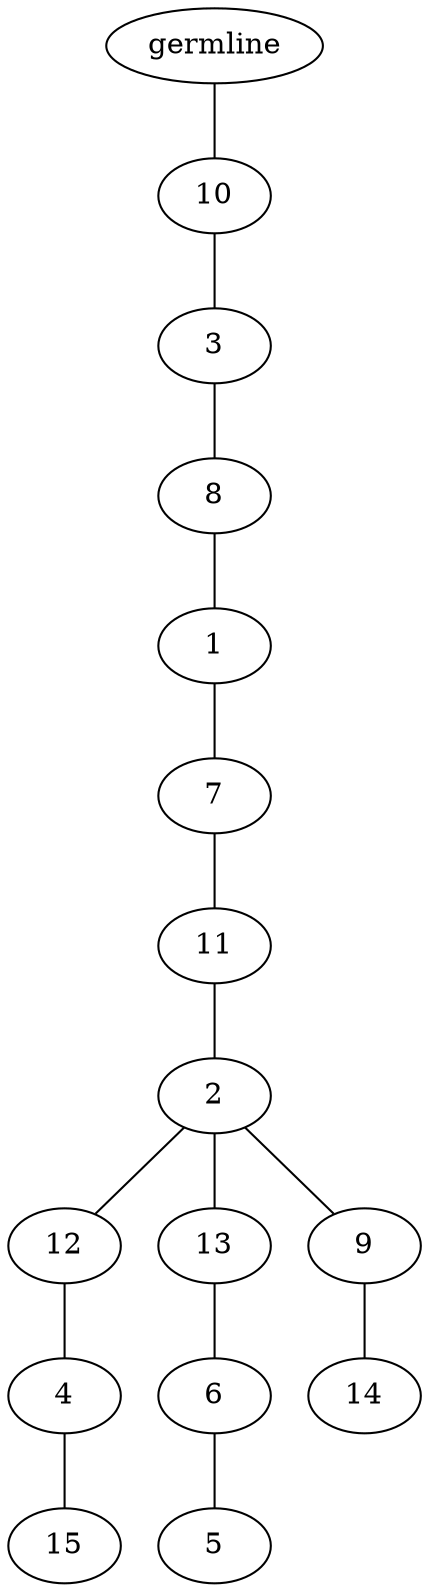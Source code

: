 graph tree {
    "140569304958912" [label="germline"];
    "140569301717200" [label="10"];
    "140569301718736" [label="3"];
    "140569301719696" [label="8"];
    "140569301720176" [label="1"];
    "140569301533168" [label="7"];
    "140569301533504" [label="11"];
    "140569301533984" [label="2"];
    "140569301534272" [label="12"];
    "140569301720656" [label="4"];
    "140569301720944" [label="15"];
    "140569301535088" [label="13"];
    "140569301534368" [label="6"];
    "140569301535232" [label="5"];
    "140569301535328" [label="9"];
    "140569301535376" [label="14"];
    "140569304958912" -- "140569301717200";
    "140569301717200" -- "140569301718736";
    "140569301718736" -- "140569301719696";
    "140569301719696" -- "140569301720176";
    "140569301720176" -- "140569301533168";
    "140569301533168" -- "140569301533504";
    "140569301533504" -- "140569301533984";
    "140569301533984" -- "140569301534272";
    "140569301533984" -- "140569301535088";
    "140569301533984" -- "140569301535328";
    "140569301534272" -- "140569301720656";
    "140569301720656" -- "140569301720944";
    "140569301535088" -- "140569301534368";
    "140569301534368" -- "140569301535232";
    "140569301535328" -- "140569301535376";
}
